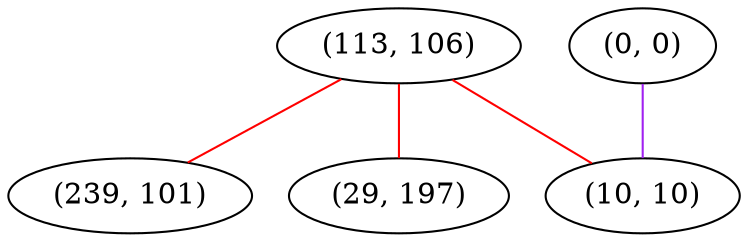graph "" {
"(113, 106)";
"(239, 101)";
"(29, 197)";
"(0, 0)";
"(10, 10)";
"(113, 106)" -- "(239, 101)"  [color=red, key=0, weight=1];
"(113, 106)" -- "(29, 197)"  [color=red, key=0, weight=1];
"(113, 106)" -- "(10, 10)"  [color=red, key=0, weight=1];
"(0, 0)" -- "(10, 10)"  [color=purple, key=0, weight=4];
}
